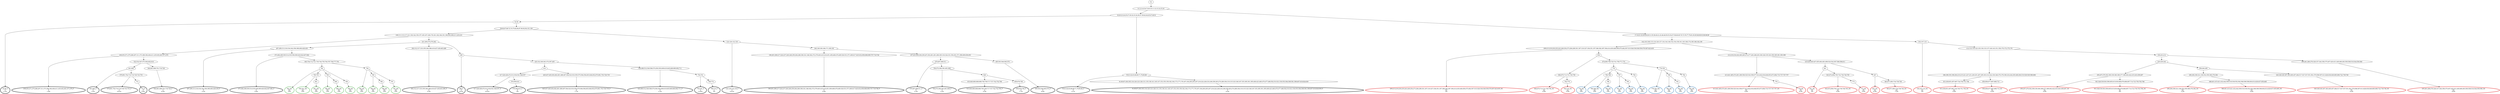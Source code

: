digraph T {
	{
		rank=same
		147 [penwidth=3,colorscheme=set19,color=0,label="52;56_P\nP\n2.3%"]
		143 [penwidth=3,colorscheme=set19,color=0,label="238;253;271;275;286;297;311;373;380;392;404;411;435;452;461;471;478_P\nP\n1.8%"]
		140 [penwidth=3,colorscheme=set19,color=0,label="641;662_P\nP\n3.2%"]
		138 [penwidth=3,colorscheme=set19,color=0,label="679;691;702;710;719;729;743;753_P\nP\n0.91%"]
		136 [penwidth=3,colorscheme=set19,color=0,label="772_P\nP\n5.9%"]
		134 [penwidth=3,colorscheme=set19,color=0,label="644;661;690;701;718;728_P\nP\n6.4%"]
		131 [penwidth=3,colorscheme=set19,color=0,label="287;299;313;318;334;342;356;398;406;428;439_P\nP\n3.2%"]
		129 [penwidth=3,colorscheme=set19,color=0,label="473;482;490;505;514;535;556;585;620;642;647;682_P\nP\n5.9%"]
		127 [penwidth=3,colorscheme=set19,color=0,label="292;312;317;333;355;364;386;418;427;438;463;489_P\nP\n5.5%"]
		125 [penwidth=3,colorscheme=set19,color=0,label="298_P\nP\n0.91%"]
		121 [penwidth=3,colorscheme=set19,color=0,label="417;426;446;472;513;534;541;548;557_P\nP\n0.91%"]
		119 [penwidth=3,colorscheme=set19,color=0,label="576;595;610_P\nP\n5%"]
		117 [penwidth=3,colorscheme=set19,color=0,label="425;437;445;454;462;481;488;497;504;523;533;555;575;584;594;603;646;652;670;681;703;720;735_P\nP\n7.7%"]
		115 [penwidth=3,colorscheme=set19,color=0,label="424;480;512;540;566;574;583;593;609;619;645;669;680;692;711_P\nP\n2.3%"]
		113 [penwidth=3,colorscheme=set19,color=0,label="754;761_P\nP\n0.45%"]
		111 [penwidth=3,colorscheme=set19,color=0,label="768;774_P\nP\n5%"]
		109 [penwidth=3,colorscheme=set19,color=0,label="124;129;132;139_P\nP\n0.91%"]
		106 [penwidth=3,colorscheme=set19,color=0,label="190;201;206;217;224;237;240;248;259;264;268;306;341;348;362;372;379;403;410;416;451;459;469;476;485;520;531;571;600;617;625;632;658;688;699;707;716;726_P\nP\n5.9%"]
		103 [penwidth=3,colorscheme=set19,color=0,label="479;487;496;511_P\nP\n2.3%"]
		101 [penwidth=3,colorscheme=set19,color=0,label="554;572;582;591;601;608_P\nP\n3.2%"]
		98 [penwidth=3,colorscheme=set19,color=0,label="633;640;660;668;689;700;709;717;727;742;752;760_P\nP\n5.5%"]
		96 [penwidth=3,colorscheme=set19,color=0,label="659;678;708_P\nP\n7.7%"]
		94 [penwidth=3,colorscheme=set19,color=0,label="495;503;546;565;570_P\nP\n6.8%"]
		92 [penwidth=3,colorscheme=set19,color=0,label="55;61;62;63;66;69;71;78;80;86_P\nP\n4.1%"]
		90 [penwidth=3,colorscheme=set19,color=0,label="91;95;97;100;105;116;120;123;128;131;135;138;141;145;147;153;155;159;162;164;173;177;179;187;194;200;205;207;216;222;228;232;246;258;263;274;280;304;310;315;323;340;347;353;385;391;395;408;423;460;470;477;486;502;510;521;530;553;564;569;581;599;607;616;624;639_P\nP\n6.4%"]
		86 [penwidth=3,colorscheme=set19,color=1,label="209;213;219;230;235;243;249;254;273;284;289;301;307;319;327;336;351;357;366;382;387;394;414;430;448;456;475;492;507;515;526;536;549;559;578;587;623;635_M1\nM1\n4%"]
		83 [penwidth=3,colorscheme=set19,color=1,label="664;675;713;731;745;756_M1\nM1\n0.8%"]
		81 [penwidth=3,colorscheme=set19,color=1,label="762;770_M1\nM1\n5.6%"]
		78 [penwidth=3,colorscheme=set19,color=1,label="413;441;465;474;491;499;506;525;543;558;577;612;622;634;648;653;673;684;733;737;747;757_M1\nM1\n5.6%"]
		76 [penwidth=3,colorscheme=set19,color=1,label="778_M1\nM1\n6.4%"]
		73 [penwidth=3,colorscheme=set19,color=1,label="621_M1\nM1\n4%"]
		71 [penwidth=3,colorscheme=set19,color=1,label="643;672;694;705;732;736;746;765_M1\nM1\n4.8%"]
		69 [penwidth=3,colorscheme=set19,color=1,label="773_M1\nM1\n5.6%"]
		67 [penwidth=3,colorscheme=set19,color=1,label="627_M1\nM1\n6.4%"]
		65 [penwidth=3,colorscheme=set19,color=1,label="663;671;683;734;738;748_M1\nM1\n7.2%"]
		63 [penwidth=3,colorscheme=set19,color=1,label="104;107;110_M1\nM1\n4%"]
		59 [penwidth=3,colorscheme=set19,color=1,label="631;638;651;657;667;724;740;751;758_M1\nM1\n5.6%"]
		57 [penwidth=3,colorscheme=set19,color=1,label="650;656;677;687;698;715_M1\nM1\n6.4%"]
		53 [penwidth=3,colorscheme=set19,color=1,label="250;257;279;302;309;339;360;369;377;389;402;422;433;443;458;467_M1\nM1\n0.8%"]
		51 [penwidth=3,colorscheme=set19,color=1,label="501;528;539;563;590;605;615;630;666;676;686;697;714;723;750;763;766_M1\nM1\n8%"]
		48 [penwidth=3,colorscheme=set19,color=1,label="290;294;308;321;338;352;359;368;376;384_M1\nM1\n3.2%"]
		46 [penwidth=3,colorscheme=set19,color=1,label="388;401;415;421;432;442;509;518;538;552;562;568;589;598;604;614;629;637;655;665_M1\nM1\n5.6%"]
		44 [penwidth=3,colorscheme=set19,color=1,label="320;329;345;367;383;400;457;484;517;527;537;551;561;579;588;597;613;628;636;649;685;696;722;739;749_M1\nM1\n6.4%"]
		42 [penwidth=3,colorscheme=set19,color=1,label="255;261;266;278;328;337;344;358;375;407;420;431;449;466;493;500;508;516;544;550;560_M1\nM1\n9.6%"]
		39 [penwidth=3,colorscheme=set19,color=2,label="776_M2\nM2\n10%"]
		37 [penwidth=3,colorscheme=set19,color=2,label="780;788_M2\nM2\n10%"]
		35 [penwidth=3,colorscheme=set19,color=2,label="796_M2\nM2\n10%"]
		33 [penwidth=3,colorscheme=set19,color=2,label="787_M2\nM2\n10%"]
		31 [penwidth=3,colorscheme=set19,color=2,label="795_M2\nM2\n10%"]
		29 [penwidth=3,colorscheme=set19,color=2,label="794_M2\nM2\n10%"]
		27 [penwidth=3,colorscheme=set19,color=2,label="779;783_M2\nM2\n10%"]
		25 [penwidth=3,colorscheme=set19,color=2,label="786_M2\nM2\n10%"]
		23 [penwidth=3,colorscheme=set19,color=2,label="793_M2\nM2\n10%"]
		21 [penwidth=3,colorscheme=set19,color=2,label="792_M2\nM2\n10%"]
		18 [penwidth=3,colorscheme=set19,color=3,label="782_M3\nM3\n10%"]
		16 [penwidth=3,colorscheme=set19,color=3,label="785;791_M3\nM3\n10%"]
		14 [penwidth=3,colorscheme=set19,color=3,label="801_M3\nM3\n10%"]
		12 [penwidth=3,colorscheme=set19,color=3,label="790_M3\nM3\n10%"]
		10 [penwidth=3,colorscheme=set19,color=3,label="800_M3\nM3\n10%"]
		8 [penwidth=3,colorscheme=set19,color=3,label="799_M3\nM3\n10%"]
		6 [penwidth=3,colorscheme=set19,color=3,label="784_M3\nM3\n10%"]
		4 [penwidth=3,colorscheme=set19,color=3,label="789_M3\nM3\n10%"]
		2 [penwidth=3,colorscheme=set19,color=3,label="798_M3\nM3\n10%"]
		0 [penwidth=3,colorscheme=set19,color=3,label="797_M3\nM3\n10%"]
	}
	151 [label="GL"]
	150 [label="0;1;2;3;4;5;6;7;8;9;10;11;12;13;14;15;16"]
	149 [label="19;20;23;24;25;27;30;32;33;34;36;37;39;42;44;45;47;49;51"]
	148 [label="52;56"]
	146 [label="59;64;67;68;72;74;75;82;84;87;90;92;94;101;106"]
	145 [label="109;111;113;117;121;136;142;150;157;165;167;169;178;181;182;184;191;198;202;208;211;225;233"]
	144 [label="238;253;271;275;286;297;311;373;380;392;404;411;435;452;461;471;478"]
	142 [label="522;532;547;573;592;602;618"]
	141 [label="641;662"]
	139 [label="679;691;702;710;719;729;743;753"]
	137 [label="772"]
	135 [label="644;661;690;701;718;728"]
	133 [label="241;269;270;276;282"]
	132 [label="287;299;313;318;334;342;356;398;406;428;439"]
	130 [label="473;482;490;505;514;535;556;585;620;642;647;682"]
	128 [label="292;312;317;333;355;364;386;418;427;438;463;489"]
	126 [label="298"]
	124 [label="325;332;349;363;374;397;405"]
	123 [label="412"]
	122 [label="417;426;446;472;513;534;541;548;557"]
	120 [label="576;595;610"]
	118 [label="425;437;445;454;462;481;488;497;504;523;533;555;575;584;594;603;646;652;670;681;703;720;735"]
	116 [label="424;480;512;540;566;574;583;593;609;619;645;669;680;692;711"]
	114 [label="754;761"]
	112 [label="768;774"]
	110 [label="124;129;132;139"]
	108 [label="146;149;160;168;171;180;183"]
	107 [label="190;201;206;217;224;237;240;248;259;264;268;306;341;348;362;372;379;403;410;416;451;459;469;476;485;520;531;571;600;617;625;632;658;688;699;707;716;726"]
	105 [label="197;223;229;236;239;247;252;281;291;296;305;316;324;331;354;361;371;396;409;436;453"]
	104 [label="479;487;496;511"]
	102 [label="554;572;582;591;601;608"]
	100 [label="626"]
	99 [label="633;640;660;668;689;700;709;717;727;742;752;760"]
	97 [label="659;678;708"]
	95 [label="495;503;546;565;570"]
	93 [label="55;61;62;63;66;69;71;78;80;86"]
	91 [label="91;95;97;100;105;116;120;123;128;131;135;138;141;145;147;153;155;159;162;164;173;177;179;187;194;200;205;207;216;222;228;232;246;258;263;274;280;304;310;315;323;340;347;353;385;391;395;408;423;460;470;477;486;502;510;521;530;553;564;569;581;599;607;616;624;639"]
	89 [label="17;18;21;22;26;28;29;31;35;38;40;41;43;46;48;50;53;54;57;58;60;65;70;73;76;77;79;81;83;85;88;89;93;96;98;99"]
	88 [label="102;103;108;115;119;126;127;134;144;148;152;154;158;161;163;166;174;185;188;192;195"]
	87 [label="209;213;219;230;235;243;249;254;273;284;289;301;307;319;327;336;351;357;366;382;387;394;414;430;448;456;475;492;507;515;526;536;549;559;578;587;623;635"]
	85 [label="654"]
	84 [label="664;675;713;731;745;756"]
	82 [label="762;770"]
	80 [label="212;218;234;242;260;265;272;277;283;288;293;300;326;335;343;350;365;381;393;399"]
	79 [label="413;441;465;474;491;499;506;525;543;558;577;612;622;634;648;653;673;684;733;737;747;757"]
	77 [label="778"]
	75 [label="419;429;440;447;455;464;483;498;524;542;567;586;596;611"]
	74 [label="621"]
	72 [label="643;672;694;705;732;736;746;765"]
	70 [label="773"]
	68 [label="627"]
	66 [label="663;671;683;734;738;748"]
	64 [label="104;107;110"]
	62 [label="112;114;118;122;125;130;133;137;140;143;151;156;170;172;175;176"]
	61 [label="186;189;193;196;204;210;215;221;227;231;245;251;267;295;303;314;322;330;346;370;378;390;434;444;450;468;494;519;529;545;580;606"]
	60 [label="631;638;651;657;667;724;740;751;758"]
	58 [label="650;656;677;687;698;715"]
	56 [label="199;203;214"]
	55 [label="220;226;244"]
	54 [label="250;257;279;302;309;339;360;369;377;389;402;422;433;443;458;467"]
	52 [label="501;528;539;563;590;605;615;630;666;676;686;697;714;723;750;763;766"]
	50 [label="256;262;285"]
	49 [label="290;294;308;321;338;352;359;368;376;384"]
	47 [label="388;401;415;421;432;442;509;518;538;552;562;568;589;598;604;614;629;637;655;665"]
	45 [label="320;329;345;367;383;400;457;484;517;527;537;551;561;579;588;597;613;628;636;649;685;696;722;739;749"]
	43 [label="255;261;266;278;328;337;344;358;375;407;420;431;449;466;493;500;508;516;544;550;560"]
	41 [label="674;695;706;725;741;759;771;775"]
	40 [label="776"]
	38 [label="780;788"]
	36 [label="796"]
	34 [label="787"]
	32 [label="795"]
	30 [label="794"]
	28 [label="779;783"]
	26 [label="786"]
	24 [label="793"]
	22 [label="792"]
	20 [label="693;704;712;721;730;744;755;764;767;769;777;781"]
	19 [label="782"]
	17 [label="785;791"]
	15 [label="801"]
	13 [label="790"]
	11 [label="800"]
	9 [label="799"]
	7 [label="784"]
	5 [label="789"]
	3 [label="798"]
	1 [label="797"]
	151 -> 150
	150 -> 149
	150 -> 89
	149 -> 148
	149 -> 93
	148 -> 147
	148 -> 146
	146 -> 145
	146 -> 110
	145 -> 144
	145 -> 133
	144 -> 143
	144 -> 142
	142 -> 141
	142 -> 135
	141 -> 140
	141 -> 139
	139 -> 138
	139 -> 137
	137 -> 136
	135 -> 134
	133 -> 132
	133 -> 128
	133 -> 126
	132 -> 131
	132 -> 130
	130 -> 129
	130 -> 20
	128 -> 127
	126 -> 125
	126 -> 124
	124 -> 123
	124 -> 116
	123 -> 122
	123 -> 118
	122 -> 121
	122 -> 120
	120 -> 119
	118 -> 117
	116 -> 115
	116 -> 114
	114 -> 113
	114 -> 112
	112 -> 111
	110 -> 109
	110 -> 108
	108 -> 107
	108 -> 105
	107 -> 106
	105 -> 104
	105 -> 95
	104 -> 103
	104 -> 102
	102 -> 101
	102 -> 100
	100 -> 99
	100 -> 97
	99 -> 98
	97 -> 96
	95 -> 94
	93 -> 92
	93 -> 91
	91 -> 90
	89 -> 88
	89 -> 64
	88 -> 87
	88 -> 80
	87 -> 86
	87 -> 85
	85 -> 84
	85 -> 41
	84 -> 83
	84 -> 82
	82 -> 81
	80 -> 79
	80 -> 75
	79 -> 78
	79 -> 77
	77 -> 76
	75 -> 74
	75 -> 68
	74 -> 73
	74 -> 72
	72 -> 71
	72 -> 70
	70 -> 69
	68 -> 67
	68 -> 66
	66 -> 65
	64 -> 63
	64 -> 62
	62 -> 61
	62 -> 56
	61 -> 60
	61 -> 58
	60 -> 59
	58 -> 57
	56 -> 55
	56 -> 43
	55 -> 54
	55 -> 50
	54 -> 53
	54 -> 52
	52 -> 51
	50 -> 49
	50 -> 45
	49 -> 48
	49 -> 47
	47 -> 46
	45 -> 44
	43 -> 42
	41 -> 40
	41 -> 28
	40 -> 39
	40 -> 38
	40 -> 34
	40 -> 30
	38 -> 37
	38 -> 36
	36 -> 35
	34 -> 33
	34 -> 32
	32 -> 31
	30 -> 29
	28 -> 27
	28 -> 26
	28 -> 22
	26 -> 25
	26 -> 24
	24 -> 23
	22 -> 21
	20 -> 19
	20 -> 7
	19 -> 18
	19 -> 17
	19 -> 13
	19 -> 9
	17 -> 16
	17 -> 15
	15 -> 14
	13 -> 12
	13 -> 11
	11 -> 10
	9 -> 8
	7 -> 6
	7 -> 5
	7 -> 1
	5 -> 4
	5 -> 3
	3 -> 2
	1 -> 0
}
